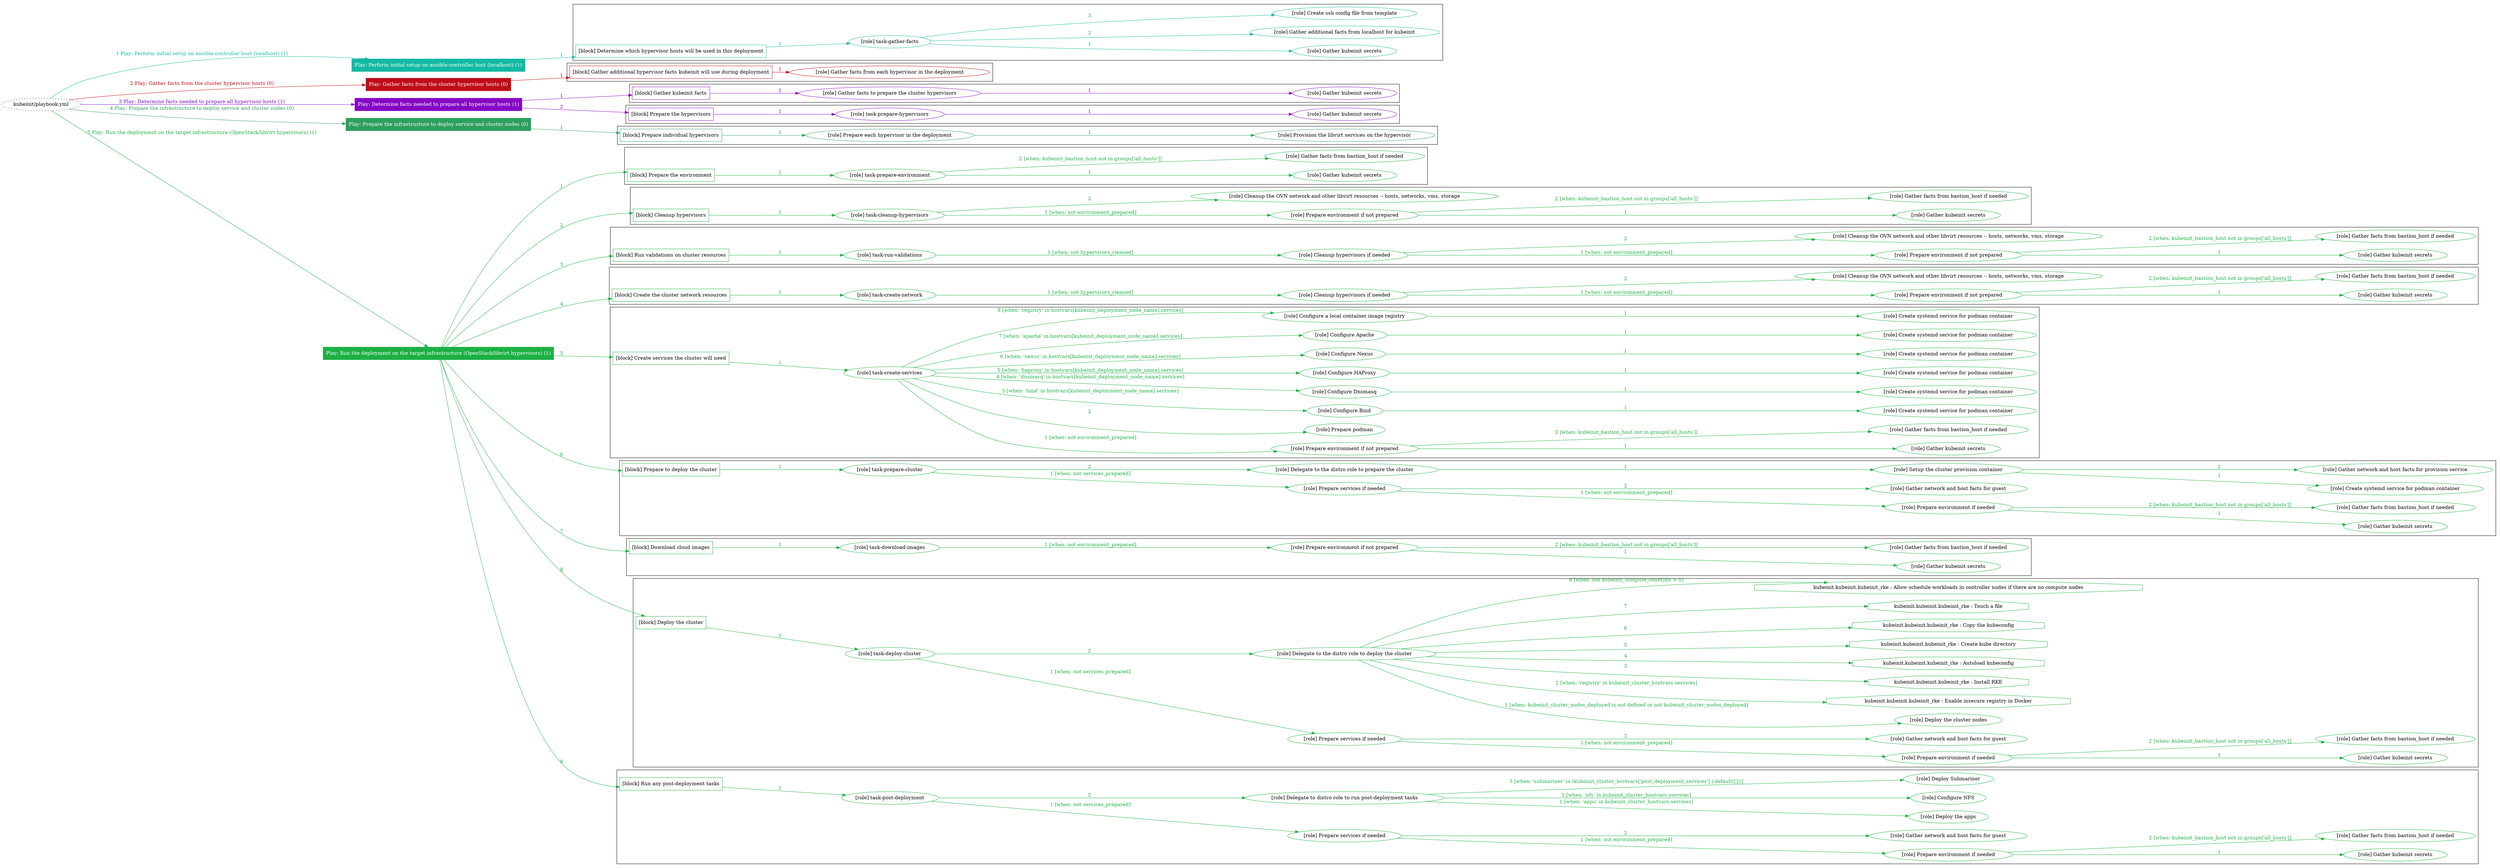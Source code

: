 digraph {
	graph [concentrate=true ordering=in rankdir=LR ratio=fill]
	edge [esep=5 sep=10]
	"kubeinit/playbook.yml" [URL="/home/runner/work/kubeinit/kubeinit/kubeinit/playbook.yml" id=playbook_21fd3812 style=dotted]
	"kubeinit/playbook.yml" -> play_4ed8ed2a [label="1 Play: Perform initial setup on ansible-controller host (localhost) (1)" color="#13b9a3" fontcolor="#13b9a3" id=edge_play_4ed8ed2a labeltooltip="1 Play: Perform initial setup on ansible-controller host (localhost) (1)" tooltip="1 Play: Perform initial setup on ansible-controller host (localhost) (1)"]
	subgraph "Play: Perform initial setup on ansible-controller host (localhost) (1)" {
		play_4ed8ed2a [label="Play: Perform initial setup on ansible-controller host (localhost) (1)" URL="/home/runner/work/kubeinit/kubeinit/kubeinit/playbook.yml" color="#13b9a3" fontcolor="#ffffff" id=play_4ed8ed2a shape=box style=filled tooltip=localhost]
		play_4ed8ed2a -> block_ba36678e [label=1 color="#13b9a3" fontcolor="#13b9a3" id=edge_block_ba36678e labeltooltip=1 tooltip=1]
		subgraph cluster_block_ba36678e {
			block_ba36678e [label="[block] Determine which hypervisor hosts will be used in this deployment" URL="/home/runner/work/kubeinit/kubeinit/kubeinit/playbook.yml" color="#13b9a3" id=block_ba36678e labeltooltip="Determine which hypervisor hosts will be used in this deployment" shape=box tooltip="Determine which hypervisor hosts will be used in this deployment"]
			block_ba36678e -> role_42b7407b [label="1 " color="#13b9a3" fontcolor="#13b9a3" id=edge_role_42b7407b labeltooltip="1 " tooltip="1 "]
			subgraph "task-gather-facts" {
				role_42b7407b [label="[role] task-gather-facts" URL="/home/runner/work/kubeinit/kubeinit/kubeinit/playbook.yml" color="#13b9a3" id=role_42b7407b tooltip="task-gather-facts"]
				role_42b7407b -> role_6d975ad0 [label="1 " color="#13b9a3" fontcolor="#13b9a3" id=edge_role_6d975ad0 labeltooltip="1 " tooltip="1 "]
				subgraph "Gather kubeinit secrets" {
					role_6d975ad0 [label="[role] Gather kubeinit secrets" URL="/home/runner/.ansible/collections/ansible_collections/kubeinit/kubeinit/roles/kubeinit_prepare/tasks/build_hypervisors_group.yml" color="#13b9a3" id=role_6d975ad0 tooltip="Gather kubeinit secrets"]
				}
				role_42b7407b -> role_d8f181ae [label="2 " color="#13b9a3" fontcolor="#13b9a3" id=edge_role_d8f181ae labeltooltip="2 " tooltip="2 "]
				subgraph "Gather additional facts from localhost for kubeinit" {
					role_d8f181ae [label="[role] Gather additional facts from localhost for kubeinit" URL="/home/runner/.ansible/collections/ansible_collections/kubeinit/kubeinit/roles/kubeinit_prepare/tasks/build_hypervisors_group.yml" color="#13b9a3" id=role_d8f181ae tooltip="Gather additional facts from localhost for kubeinit"]
				}
				role_42b7407b -> role_94694960 [label="3 " color="#13b9a3" fontcolor="#13b9a3" id=edge_role_94694960 labeltooltip="3 " tooltip="3 "]
				subgraph "Create ssh config file from template" {
					role_94694960 [label="[role] Create ssh config file from template" URL="/home/runner/.ansible/collections/ansible_collections/kubeinit/kubeinit/roles/kubeinit_prepare/tasks/build_hypervisors_group.yml" color="#13b9a3" id=role_94694960 tooltip="Create ssh config file from template"]
				}
			}
		}
	}
	"kubeinit/playbook.yml" -> play_4e914f66 [label="2 Play: Gather facts from the cluster hypervisor hosts (0)" color="#c00c19" fontcolor="#c00c19" id=edge_play_4e914f66 labeltooltip="2 Play: Gather facts from the cluster hypervisor hosts (0)" tooltip="2 Play: Gather facts from the cluster hypervisor hosts (0)"]
	subgraph "Play: Gather facts from the cluster hypervisor hosts (0)" {
		play_4e914f66 [label="Play: Gather facts from the cluster hypervisor hosts (0)" URL="/home/runner/work/kubeinit/kubeinit/kubeinit/playbook.yml" color="#c00c19" fontcolor="#ffffff" id=play_4e914f66 shape=box style=filled tooltip="Play: Gather facts from the cluster hypervisor hosts (0)"]
		play_4e914f66 -> block_cce66767 [label=1 color="#c00c19" fontcolor="#c00c19" id=edge_block_cce66767 labeltooltip=1 tooltip=1]
		subgraph cluster_block_cce66767 {
			block_cce66767 [label="[block] Gather additional hypervisor facts kubeinit will use during deployment" URL="/home/runner/work/kubeinit/kubeinit/kubeinit/playbook.yml" color="#c00c19" id=block_cce66767 labeltooltip="Gather additional hypervisor facts kubeinit will use during deployment" shape=box tooltip="Gather additional hypervisor facts kubeinit will use during deployment"]
			block_cce66767 -> role_00354e30 [label="1 " color="#c00c19" fontcolor="#c00c19" id=edge_role_00354e30 labeltooltip="1 " tooltip="1 "]
			subgraph "Gather facts from each hypervisor in the deployment" {
				role_00354e30 [label="[role] Gather facts from each hypervisor in the deployment" URL="/home/runner/work/kubeinit/kubeinit/kubeinit/playbook.yml" color="#c00c19" id=role_00354e30 tooltip="Gather facts from each hypervisor in the deployment"]
			}
		}
	}
	"kubeinit/playbook.yml" -> play_5fb5fc73 [label="3 Play: Determine facts needed to prepare all hypervisor hosts (1)" color="#8508c4" fontcolor="#8508c4" id=edge_play_5fb5fc73 labeltooltip="3 Play: Determine facts needed to prepare all hypervisor hosts (1)" tooltip="3 Play: Determine facts needed to prepare all hypervisor hosts (1)"]
	subgraph "Play: Determine facts needed to prepare all hypervisor hosts (1)" {
		play_5fb5fc73 [label="Play: Determine facts needed to prepare all hypervisor hosts (1)" URL="/home/runner/work/kubeinit/kubeinit/kubeinit/playbook.yml" color="#8508c4" fontcolor="#ffffff" id=play_5fb5fc73 shape=box style=filled tooltip=localhost]
		play_5fb5fc73 -> block_9939261b [label=1 color="#8508c4" fontcolor="#8508c4" id=edge_block_9939261b labeltooltip=1 tooltip=1]
		subgraph cluster_block_9939261b {
			block_9939261b [label="[block] Gather kubeinit facts" URL="/home/runner/work/kubeinit/kubeinit/kubeinit/playbook.yml" color="#8508c4" id=block_9939261b labeltooltip="Gather kubeinit facts" shape=box tooltip="Gather kubeinit facts"]
			block_9939261b -> role_f3b9d831 [label="1 " color="#8508c4" fontcolor="#8508c4" id=edge_role_f3b9d831 labeltooltip="1 " tooltip="1 "]
			subgraph "Gather facts to prepare the cluster hypervisors" {
				role_f3b9d831 [label="[role] Gather facts to prepare the cluster hypervisors" URL="/home/runner/work/kubeinit/kubeinit/kubeinit/playbook.yml" color="#8508c4" id=role_f3b9d831 tooltip="Gather facts to prepare the cluster hypervisors"]
				role_f3b9d831 -> role_231ad28e [label="1 " color="#8508c4" fontcolor="#8508c4" id=edge_role_231ad28e labeltooltip="1 " tooltip="1 "]
				subgraph "Gather kubeinit secrets" {
					role_231ad28e [label="[role] Gather kubeinit secrets" URL="/home/runner/.ansible/collections/ansible_collections/kubeinit/kubeinit/roles/kubeinit_prepare/tasks/gather_kubeinit_facts.yml" color="#8508c4" id=role_231ad28e tooltip="Gather kubeinit secrets"]
				}
			}
		}
		play_5fb5fc73 -> block_7e263fc8 [label=2 color="#8508c4" fontcolor="#8508c4" id=edge_block_7e263fc8 labeltooltip=2 tooltip=2]
		subgraph cluster_block_7e263fc8 {
			block_7e263fc8 [label="[block] Prepare the hypervisors" URL="/home/runner/work/kubeinit/kubeinit/kubeinit/playbook.yml" color="#8508c4" id=block_7e263fc8 labeltooltip="Prepare the hypervisors" shape=box tooltip="Prepare the hypervisors"]
			block_7e263fc8 -> role_6cd33dae [label="1 " color="#8508c4" fontcolor="#8508c4" id=edge_role_6cd33dae labeltooltip="1 " tooltip="1 "]
			subgraph "task-prepare-hypervisors" {
				role_6cd33dae [label="[role] task-prepare-hypervisors" URL="/home/runner/work/kubeinit/kubeinit/kubeinit/playbook.yml" color="#8508c4" id=role_6cd33dae tooltip="task-prepare-hypervisors"]
				role_6cd33dae -> role_bd98acaa [label="1 " color="#8508c4" fontcolor="#8508c4" id=edge_role_bd98acaa labeltooltip="1 " tooltip="1 "]
				subgraph "Gather kubeinit secrets" {
					role_bd98acaa [label="[role] Gather kubeinit secrets" URL="/home/runner/.ansible/collections/ansible_collections/kubeinit/kubeinit/roles/kubeinit_prepare/tasks/gather_kubeinit_facts.yml" color="#8508c4" id=role_bd98acaa tooltip="Gather kubeinit secrets"]
				}
			}
		}
	}
	"kubeinit/playbook.yml" -> play_329aff9b [label="4 Play: Prepare the infrastructure to deploy service and cluster nodes (0)" color="#2d9f5e" fontcolor="#2d9f5e" id=edge_play_329aff9b labeltooltip="4 Play: Prepare the infrastructure to deploy service and cluster nodes (0)" tooltip="4 Play: Prepare the infrastructure to deploy service and cluster nodes (0)"]
	subgraph "Play: Prepare the infrastructure to deploy service and cluster nodes (0)" {
		play_329aff9b [label="Play: Prepare the infrastructure to deploy service and cluster nodes (0)" URL="/home/runner/work/kubeinit/kubeinit/kubeinit/playbook.yml" color="#2d9f5e" fontcolor="#ffffff" id=play_329aff9b shape=box style=filled tooltip="Play: Prepare the infrastructure to deploy service and cluster nodes (0)"]
		play_329aff9b -> block_7cae53da [label=1 color="#2d9f5e" fontcolor="#2d9f5e" id=edge_block_7cae53da labeltooltip=1 tooltip=1]
		subgraph cluster_block_7cae53da {
			block_7cae53da [label="[block] Prepare individual hypervisors" URL="/home/runner/work/kubeinit/kubeinit/kubeinit/playbook.yml" color="#2d9f5e" id=block_7cae53da labeltooltip="Prepare individual hypervisors" shape=box tooltip="Prepare individual hypervisors"]
			block_7cae53da -> role_daba11bd [label="1 " color="#2d9f5e" fontcolor="#2d9f5e" id=edge_role_daba11bd labeltooltip="1 " tooltip="1 "]
			subgraph "Prepare each hypervisor in the deployment" {
				role_daba11bd [label="[role] Prepare each hypervisor in the deployment" URL="/home/runner/work/kubeinit/kubeinit/kubeinit/playbook.yml" color="#2d9f5e" id=role_daba11bd tooltip="Prepare each hypervisor in the deployment"]
				role_daba11bd -> role_4c7af575 [label="1 " color="#2d9f5e" fontcolor="#2d9f5e" id=edge_role_4c7af575 labeltooltip="1 " tooltip="1 "]
				subgraph "Provision the libvirt services on the hypervisor" {
					role_4c7af575 [label="[role] Provision the libvirt services on the hypervisor" URL="/home/runner/.ansible/collections/ansible_collections/kubeinit/kubeinit/roles/kubeinit_prepare/tasks/prepare_hypervisor.yml" color="#2d9f5e" id=role_4c7af575 tooltip="Provision the libvirt services on the hypervisor"]
				}
			}
		}
	}
	"kubeinit/playbook.yml" -> play_54b62340 [label="5 Play: Run the deployment on the target infrastructure (OpenStack/libvirt hypervisors) (1)" color="#1cb044" fontcolor="#1cb044" id=edge_play_54b62340 labeltooltip="5 Play: Run the deployment on the target infrastructure (OpenStack/libvirt hypervisors) (1)" tooltip="5 Play: Run the deployment on the target infrastructure (OpenStack/libvirt hypervisors) (1)"]
	subgraph "Play: Run the deployment on the target infrastructure (OpenStack/libvirt hypervisors) (1)" {
		play_54b62340 [label="Play: Run the deployment on the target infrastructure (OpenStack/libvirt hypervisors) (1)" URL="/home/runner/work/kubeinit/kubeinit/kubeinit/playbook.yml" color="#1cb044" fontcolor="#ffffff" id=play_54b62340 shape=box style=filled tooltip=localhost]
		play_54b62340 -> block_8c1162b2 [label=1 color="#1cb044" fontcolor="#1cb044" id=edge_block_8c1162b2 labeltooltip=1 tooltip=1]
		subgraph cluster_block_8c1162b2 {
			block_8c1162b2 [label="[block] Prepare the environment" URL="/home/runner/work/kubeinit/kubeinit/kubeinit/playbook.yml" color="#1cb044" id=block_8c1162b2 labeltooltip="Prepare the environment" shape=box tooltip="Prepare the environment"]
			block_8c1162b2 -> role_a8bd38bb [label="1 " color="#1cb044" fontcolor="#1cb044" id=edge_role_a8bd38bb labeltooltip="1 " tooltip="1 "]
			subgraph "task-prepare-environment" {
				role_a8bd38bb [label="[role] task-prepare-environment" URL="/home/runner/work/kubeinit/kubeinit/kubeinit/playbook.yml" color="#1cb044" id=role_a8bd38bb tooltip="task-prepare-environment"]
				role_a8bd38bb -> role_ce4addf1 [label="1 " color="#1cb044" fontcolor="#1cb044" id=edge_role_ce4addf1 labeltooltip="1 " tooltip="1 "]
				subgraph "Gather kubeinit secrets" {
					role_ce4addf1 [label="[role] Gather kubeinit secrets" URL="/home/runner/.ansible/collections/ansible_collections/kubeinit/kubeinit/roles/kubeinit_prepare/tasks/gather_kubeinit_facts.yml" color="#1cb044" id=role_ce4addf1 tooltip="Gather kubeinit secrets"]
				}
				role_a8bd38bb -> role_828f7d53 [label="2 [when: kubeinit_bastion_host not in groups['all_hosts']]" color="#1cb044" fontcolor="#1cb044" id=edge_role_828f7d53 labeltooltip="2 [when: kubeinit_bastion_host not in groups['all_hosts']]" tooltip="2 [when: kubeinit_bastion_host not in groups['all_hosts']]"]
				subgraph "Gather facts from bastion_host if needed" {
					role_828f7d53 [label="[role] Gather facts from bastion_host if needed" URL="/home/runner/.ansible/collections/ansible_collections/kubeinit/kubeinit/roles/kubeinit_prepare/tasks/main.yml" color="#1cb044" id=role_828f7d53 tooltip="Gather facts from bastion_host if needed"]
				}
			}
		}
		play_54b62340 -> block_b5392569 [label=2 color="#1cb044" fontcolor="#1cb044" id=edge_block_b5392569 labeltooltip=2 tooltip=2]
		subgraph cluster_block_b5392569 {
			block_b5392569 [label="[block] Cleanup hypervisors" URL="/home/runner/work/kubeinit/kubeinit/kubeinit/playbook.yml" color="#1cb044" id=block_b5392569 labeltooltip="Cleanup hypervisors" shape=box tooltip="Cleanup hypervisors"]
			block_b5392569 -> role_87791a49 [label="1 " color="#1cb044" fontcolor="#1cb044" id=edge_role_87791a49 labeltooltip="1 " tooltip="1 "]
			subgraph "task-cleanup-hypervisors" {
				role_87791a49 [label="[role] task-cleanup-hypervisors" URL="/home/runner/work/kubeinit/kubeinit/kubeinit/playbook.yml" color="#1cb044" id=role_87791a49 tooltip="task-cleanup-hypervisors"]
				role_87791a49 -> role_850fc11a [label="1 [when: not environment_prepared]" color="#1cb044" fontcolor="#1cb044" id=edge_role_850fc11a labeltooltip="1 [when: not environment_prepared]" tooltip="1 [when: not environment_prepared]"]
				subgraph "Prepare environment if not prepared" {
					role_850fc11a [label="[role] Prepare environment if not prepared" URL="/home/runner/.ansible/collections/ansible_collections/kubeinit/kubeinit/roles/kubeinit_libvirt/tasks/cleanup_hypervisors.yml" color="#1cb044" id=role_850fc11a tooltip="Prepare environment if not prepared"]
					role_850fc11a -> role_bc4e9c6e [label="1 " color="#1cb044" fontcolor="#1cb044" id=edge_role_bc4e9c6e labeltooltip="1 " tooltip="1 "]
					subgraph "Gather kubeinit secrets" {
						role_bc4e9c6e [label="[role] Gather kubeinit secrets" URL="/home/runner/.ansible/collections/ansible_collections/kubeinit/kubeinit/roles/kubeinit_prepare/tasks/gather_kubeinit_facts.yml" color="#1cb044" id=role_bc4e9c6e tooltip="Gather kubeinit secrets"]
					}
					role_850fc11a -> role_1b602e33 [label="2 [when: kubeinit_bastion_host not in groups['all_hosts']]" color="#1cb044" fontcolor="#1cb044" id=edge_role_1b602e33 labeltooltip="2 [when: kubeinit_bastion_host not in groups['all_hosts']]" tooltip="2 [when: kubeinit_bastion_host not in groups['all_hosts']]"]
					subgraph "Gather facts from bastion_host if needed" {
						role_1b602e33 [label="[role] Gather facts from bastion_host if needed" URL="/home/runner/.ansible/collections/ansible_collections/kubeinit/kubeinit/roles/kubeinit_prepare/tasks/main.yml" color="#1cb044" id=role_1b602e33 tooltip="Gather facts from bastion_host if needed"]
					}
				}
				role_87791a49 -> role_08e1b111 [label="2 " color="#1cb044" fontcolor="#1cb044" id=edge_role_08e1b111 labeltooltip="2 " tooltip="2 "]
				subgraph "Cleanup the OVN network and other libvirt resources -- hosts, networks, vms, storage" {
					role_08e1b111 [label="[role] Cleanup the OVN network and other libvirt resources -- hosts, networks, vms, storage" URL="/home/runner/.ansible/collections/ansible_collections/kubeinit/kubeinit/roles/kubeinit_libvirt/tasks/cleanup_hypervisors.yml" color="#1cb044" id=role_08e1b111 tooltip="Cleanup the OVN network and other libvirt resources -- hosts, networks, vms, storage"]
				}
			}
		}
		play_54b62340 -> block_397dedd0 [label=3 color="#1cb044" fontcolor="#1cb044" id=edge_block_397dedd0 labeltooltip=3 tooltip=3]
		subgraph cluster_block_397dedd0 {
			block_397dedd0 [label="[block] Run validations on cluster resources" URL="/home/runner/work/kubeinit/kubeinit/kubeinit/playbook.yml" color="#1cb044" id=block_397dedd0 labeltooltip="Run validations on cluster resources" shape=box tooltip="Run validations on cluster resources"]
			block_397dedd0 -> role_32515d91 [label="1 " color="#1cb044" fontcolor="#1cb044" id=edge_role_32515d91 labeltooltip="1 " tooltip="1 "]
			subgraph "task-run-validations" {
				role_32515d91 [label="[role] task-run-validations" URL="/home/runner/work/kubeinit/kubeinit/kubeinit/playbook.yml" color="#1cb044" id=role_32515d91 tooltip="task-run-validations"]
				role_32515d91 -> role_5a3da7b4 [label="1 [when: not hypervisors_cleaned]" color="#1cb044" fontcolor="#1cb044" id=edge_role_5a3da7b4 labeltooltip="1 [when: not hypervisors_cleaned]" tooltip="1 [when: not hypervisors_cleaned]"]
				subgraph "Cleanup hypervisors if needed" {
					role_5a3da7b4 [label="[role] Cleanup hypervisors if needed" URL="/home/runner/.ansible/collections/ansible_collections/kubeinit/kubeinit/roles/kubeinit_validations/tasks/main.yml" color="#1cb044" id=role_5a3da7b4 tooltip="Cleanup hypervisors if needed"]
					role_5a3da7b4 -> role_06abf44e [label="1 [when: not environment_prepared]" color="#1cb044" fontcolor="#1cb044" id=edge_role_06abf44e labeltooltip="1 [when: not environment_prepared]" tooltip="1 [when: not environment_prepared]"]
					subgraph "Prepare environment if not prepared" {
						role_06abf44e [label="[role] Prepare environment if not prepared" URL="/home/runner/.ansible/collections/ansible_collections/kubeinit/kubeinit/roles/kubeinit_libvirt/tasks/cleanup_hypervisors.yml" color="#1cb044" id=role_06abf44e tooltip="Prepare environment if not prepared"]
						role_06abf44e -> role_f6aed062 [label="1 " color="#1cb044" fontcolor="#1cb044" id=edge_role_f6aed062 labeltooltip="1 " tooltip="1 "]
						subgraph "Gather kubeinit secrets" {
							role_f6aed062 [label="[role] Gather kubeinit secrets" URL="/home/runner/.ansible/collections/ansible_collections/kubeinit/kubeinit/roles/kubeinit_prepare/tasks/gather_kubeinit_facts.yml" color="#1cb044" id=role_f6aed062 tooltip="Gather kubeinit secrets"]
						}
						role_06abf44e -> role_97917844 [label="2 [when: kubeinit_bastion_host not in groups['all_hosts']]" color="#1cb044" fontcolor="#1cb044" id=edge_role_97917844 labeltooltip="2 [when: kubeinit_bastion_host not in groups['all_hosts']]" tooltip="2 [when: kubeinit_bastion_host not in groups['all_hosts']]"]
						subgraph "Gather facts from bastion_host if needed" {
							role_97917844 [label="[role] Gather facts from bastion_host if needed" URL="/home/runner/.ansible/collections/ansible_collections/kubeinit/kubeinit/roles/kubeinit_prepare/tasks/main.yml" color="#1cb044" id=role_97917844 tooltip="Gather facts from bastion_host if needed"]
						}
					}
					role_5a3da7b4 -> role_ba939c22 [label="2 " color="#1cb044" fontcolor="#1cb044" id=edge_role_ba939c22 labeltooltip="2 " tooltip="2 "]
					subgraph "Cleanup the OVN network and other libvirt resources -- hosts, networks, vms, storage" {
						role_ba939c22 [label="[role] Cleanup the OVN network and other libvirt resources -- hosts, networks, vms, storage" URL="/home/runner/.ansible/collections/ansible_collections/kubeinit/kubeinit/roles/kubeinit_libvirt/tasks/cleanup_hypervisors.yml" color="#1cb044" id=role_ba939c22 tooltip="Cleanup the OVN network and other libvirt resources -- hosts, networks, vms, storage"]
					}
				}
			}
		}
		play_54b62340 -> block_ca9045b0 [label=4 color="#1cb044" fontcolor="#1cb044" id=edge_block_ca9045b0 labeltooltip=4 tooltip=4]
		subgraph cluster_block_ca9045b0 {
			block_ca9045b0 [label="[block] Create the cluster network resources" URL="/home/runner/work/kubeinit/kubeinit/kubeinit/playbook.yml" color="#1cb044" id=block_ca9045b0 labeltooltip="Create the cluster network resources" shape=box tooltip="Create the cluster network resources"]
			block_ca9045b0 -> role_a111d129 [label="1 " color="#1cb044" fontcolor="#1cb044" id=edge_role_a111d129 labeltooltip="1 " tooltip="1 "]
			subgraph "task-create-network" {
				role_a111d129 [label="[role] task-create-network" URL="/home/runner/work/kubeinit/kubeinit/kubeinit/playbook.yml" color="#1cb044" id=role_a111d129 tooltip="task-create-network"]
				role_a111d129 -> role_3f04f505 [label="1 [when: not hypervisors_cleaned]" color="#1cb044" fontcolor="#1cb044" id=edge_role_3f04f505 labeltooltip="1 [when: not hypervisors_cleaned]" tooltip="1 [when: not hypervisors_cleaned]"]
				subgraph "Cleanup hypervisors if needed" {
					role_3f04f505 [label="[role] Cleanup hypervisors if needed" URL="/home/runner/.ansible/collections/ansible_collections/kubeinit/kubeinit/roles/kubeinit_libvirt/tasks/create_network.yml" color="#1cb044" id=role_3f04f505 tooltip="Cleanup hypervisors if needed"]
					role_3f04f505 -> role_068ac1bf [label="1 [when: not environment_prepared]" color="#1cb044" fontcolor="#1cb044" id=edge_role_068ac1bf labeltooltip="1 [when: not environment_prepared]" tooltip="1 [when: not environment_prepared]"]
					subgraph "Prepare environment if not prepared" {
						role_068ac1bf [label="[role] Prepare environment if not prepared" URL="/home/runner/.ansible/collections/ansible_collections/kubeinit/kubeinit/roles/kubeinit_libvirt/tasks/cleanup_hypervisors.yml" color="#1cb044" id=role_068ac1bf tooltip="Prepare environment if not prepared"]
						role_068ac1bf -> role_adea7127 [label="1 " color="#1cb044" fontcolor="#1cb044" id=edge_role_adea7127 labeltooltip="1 " tooltip="1 "]
						subgraph "Gather kubeinit secrets" {
							role_adea7127 [label="[role] Gather kubeinit secrets" URL="/home/runner/.ansible/collections/ansible_collections/kubeinit/kubeinit/roles/kubeinit_prepare/tasks/gather_kubeinit_facts.yml" color="#1cb044" id=role_adea7127 tooltip="Gather kubeinit secrets"]
						}
						role_068ac1bf -> role_0b633f96 [label="2 [when: kubeinit_bastion_host not in groups['all_hosts']]" color="#1cb044" fontcolor="#1cb044" id=edge_role_0b633f96 labeltooltip="2 [when: kubeinit_bastion_host not in groups['all_hosts']]" tooltip="2 [when: kubeinit_bastion_host not in groups['all_hosts']]"]
						subgraph "Gather facts from bastion_host if needed" {
							role_0b633f96 [label="[role] Gather facts from bastion_host if needed" URL="/home/runner/.ansible/collections/ansible_collections/kubeinit/kubeinit/roles/kubeinit_prepare/tasks/main.yml" color="#1cb044" id=role_0b633f96 tooltip="Gather facts from bastion_host if needed"]
						}
					}
					role_3f04f505 -> role_31b211b9 [label="2 " color="#1cb044" fontcolor="#1cb044" id=edge_role_31b211b9 labeltooltip="2 " tooltip="2 "]
					subgraph "Cleanup the OVN network and other libvirt resources -- hosts, networks, vms, storage" {
						role_31b211b9 [label="[role] Cleanup the OVN network and other libvirt resources -- hosts, networks, vms, storage" URL="/home/runner/.ansible/collections/ansible_collections/kubeinit/kubeinit/roles/kubeinit_libvirt/tasks/cleanup_hypervisors.yml" color="#1cb044" id=role_31b211b9 tooltip="Cleanup the OVN network and other libvirt resources -- hosts, networks, vms, storage"]
					}
				}
			}
		}
		play_54b62340 -> block_08ab551d [label=5 color="#1cb044" fontcolor="#1cb044" id=edge_block_08ab551d labeltooltip=5 tooltip=5]
		subgraph cluster_block_08ab551d {
			block_08ab551d [label="[block] Create services the cluster will need" URL="/home/runner/work/kubeinit/kubeinit/kubeinit/playbook.yml" color="#1cb044" id=block_08ab551d labeltooltip="Create services the cluster will need" shape=box tooltip="Create services the cluster will need"]
			block_08ab551d -> role_5e16795e [label="1 " color="#1cb044" fontcolor="#1cb044" id=edge_role_5e16795e labeltooltip="1 " tooltip="1 "]
			subgraph "task-create-services" {
				role_5e16795e [label="[role] task-create-services" URL="/home/runner/work/kubeinit/kubeinit/kubeinit/playbook.yml" color="#1cb044" id=role_5e16795e tooltip="task-create-services"]
				role_5e16795e -> role_2e264c0d [label="1 [when: not environment_prepared]" color="#1cb044" fontcolor="#1cb044" id=edge_role_2e264c0d labeltooltip="1 [when: not environment_prepared]" tooltip="1 [when: not environment_prepared]"]
				subgraph "Prepare environment if not prepared" {
					role_2e264c0d [label="[role] Prepare environment if not prepared" URL="/home/runner/.ansible/collections/ansible_collections/kubeinit/kubeinit/roles/kubeinit_services/tasks/main.yml" color="#1cb044" id=role_2e264c0d tooltip="Prepare environment if not prepared"]
					role_2e264c0d -> role_c2bd7187 [label="1 " color="#1cb044" fontcolor="#1cb044" id=edge_role_c2bd7187 labeltooltip="1 " tooltip="1 "]
					subgraph "Gather kubeinit secrets" {
						role_c2bd7187 [label="[role] Gather kubeinit secrets" URL="/home/runner/.ansible/collections/ansible_collections/kubeinit/kubeinit/roles/kubeinit_prepare/tasks/gather_kubeinit_facts.yml" color="#1cb044" id=role_c2bd7187 tooltip="Gather kubeinit secrets"]
					}
					role_2e264c0d -> role_cbbcc28a [label="2 [when: kubeinit_bastion_host not in groups['all_hosts']]" color="#1cb044" fontcolor="#1cb044" id=edge_role_cbbcc28a labeltooltip="2 [when: kubeinit_bastion_host not in groups['all_hosts']]" tooltip="2 [when: kubeinit_bastion_host not in groups['all_hosts']]"]
					subgraph "Gather facts from bastion_host if needed" {
						role_cbbcc28a [label="[role] Gather facts from bastion_host if needed" URL="/home/runner/.ansible/collections/ansible_collections/kubeinit/kubeinit/roles/kubeinit_prepare/tasks/main.yml" color="#1cb044" id=role_cbbcc28a tooltip="Gather facts from bastion_host if needed"]
					}
				}
				role_5e16795e -> role_2a285a93 [label="2 " color="#1cb044" fontcolor="#1cb044" id=edge_role_2a285a93 labeltooltip="2 " tooltip="2 "]
				subgraph "Prepare podman" {
					role_2a285a93 [label="[role] Prepare podman" URL="/home/runner/.ansible/collections/ansible_collections/kubeinit/kubeinit/roles/kubeinit_services/tasks/00_create_service_pod.yml" color="#1cb044" id=role_2a285a93 tooltip="Prepare podman"]
				}
				role_5e16795e -> role_8abfc1c5 [label="3 [when: 'bind' in hostvars[kubeinit_deployment_node_name].services]" color="#1cb044" fontcolor="#1cb044" id=edge_role_8abfc1c5 labeltooltip="3 [when: 'bind' in hostvars[kubeinit_deployment_node_name].services]" tooltip="3 [when: 'bind' in hostvars[kubeinit_deployment_node_name].services]"]
				subgraph "Configure Bind" {
					role_8abfc1c5 [label="[role] Configure Bind" URL="/home/runner/.ansible/collections/ansible_collections/kubeinit/kubeinit/roles/kubeinit_services/tasks/start_services_containers.yml" color="#1cb044" id=role_8abfc1c5 tooltip="Configure Bind"]
					role_8abfc1c5 -> role_c9f86158 [label="1 " color="#1cb044" fontcolor="#1cb044" id=edge_role_c9f86158 labeltooltip="1 " tooltip="1 "]
					subgraph "Create systemd service for podman container" {
						role_c9f86158 [label="[role] Create systemd service for podman container" URL="/home/runner/.ansible/collections/ansible_collections/kubeinit/kubeinit/roles/kubeinit_bind/tasks/main.yml" color="#1cb044" id=role_c9f86158 tooltip="Create systemd service for podman container"]
					}
				}
				role_5e16795e -> role_da6e177a [label="4 [when: 'dnsmasq' in hostvars[kubeinit_deployment_node_name].services]" color="#1cb044" fontcolor="#1cb044" id=edge_role_da6e177a labeltooltip="4 [when: 'dnsmasq' in hostvars[kubeinit_deployment_node_name].services]" tooltip="4 [when: 'dnsmasq' in hostvars[kubeinit_deployment_node_name].services]"]
				subgraph "Configure Dnsmasq" {
					role_da6e177a [label="[role] Configure Dnsmasq" URL="/home/runner/.ansible/collections/ansible_collections/kubeinit/kubeinit/roles/kubeinit_services/tasks/start_services_containers.yml" color="#1cb044" id=role_da6e177a tooltip="Configure Dnsmasq"]
					role_da6e177a -> role_7bdabdf7 [label="1 " color="#1cb044" fontcolor="#1cb044" id=edge_role_7bdabdf7 labeltooltip="1 " tooltip="1 "]
					subgraph "Create systemd service for podman container" {
						role_7bdabdf7 [label="[role] Create systemd service for podman container" URL="/home/runner/.ansible/collections/ansible_collections/kubeinit/kubeinit/roles/kubeinit_dnsmasq/tasks/main.yml" color="#1cb044" id=role_7bdabdf7 tooltip="Create systemd service for podman container"]
					}
				}
				role_5e16795e -> role_c94ddc77 [label="5 [when: 'haproxy' in hostvars[kubeinit_deployment_node_name].services]" color="#1cb044" fontcolor="#1cb044" id=edge_role_c94ddc77 labeltooltip="5 [when: 'haproxy' in hostvars[kubeinit_deployment_node_name].services]" tooltip="5 [when: 'haproxy' in hostvars[kubeinit_deployment_node_name].services]"]
				subgraph "Configure HAProxy" {
					role_c94ddc77 [label="[role] Configure HAProxy" URL="/home/runner/.ansible/collections/ansible_collections/kubeinit/kubeinit/roles/kubeinit_services/tasks/start_services_containers.yml" color="#1cb044" id=role_c94ddc77 tooltip="Configure HAProxy"]
					role_c94ddc77 -> role_011987bb [label="1 " color="#1cb044" fontcolor="#1cb044" id=edge_role_011987bb labeltooltip="1 " tooltip="1 "]
					subgraph "Create systemd service for podman container" {
						role_011987bb [label="[role] Create systemd service for podman container" URL="/home/runner/.ansible/collections/ansible_collections/kubeinit/kubeinit/roles/kubeinit_haproxy/tasks/main.yml" color="#1cb044" id=role_011987bb tooltip="Create systemd service for podman container"]
					}
				}
				role_5e16795e -> role_94843939 [label="6 [when: 'nexus' in hostvars[kubeinit_deployment_node_name].services]" color="#1cb044" fontcolor="#1cb044" id=edge_role_94843939 labeltooltip="6 [when: 'nexus' in hostvars[kubeinit_deployment_node_name].services]" tooltip="6 [when: 'nexus' in hostvars[kubeinit_deployment_node_name].services]"]
				subgraph "Configure Nexus" {
					role_94843939 [label="[role] Configure Nexus" URL="/home/runner/.ansible/collections/ansible_collections/kubeinit/kubeinit/roles/kubeinit_services/tasks/start_services_containers.yml" color="#1cb044" id=role_94843939 tooltip="Configure Nexus"]
					role_94843939 -> role_fe4eb739 [label="1 " color="#1cb044" fontcolor="#1cb044" id=edge_role_fe4eb739 labeltooltip="1 " tooltip="1 "]
					subgraph "Create systemd service for podman container" {
						role_fe4eb739 [label="[role] Create systemd service for podman container" URL="/home/runner/.ansible/collections/ansible_collections/kubeinit/kubeinit/roles/kubeinit_nexus/tasks/main.yml" color="#1cb044" id=role_fe4eb739 tooltip="Create systemd service for podman container"]
					}
				}
				role_5e16795e -> role_bc65467f [label="7 [when: 'apache' in hostvars[kubeinit_deployment_node_name].services]" color="#1cb044" fontcolor="#1cb044" id=edge_role_bc65467f labeltooltip="7 [when: 'apache' in hostvars[kubeinit_deployment_node_name].services]" tooltip="7 [when: 'apache' in hostvars[kubeinit_deployment_node_name].services]"]
				subgraph "Configure Apache" {
					role_bc65467f [label="[role] Configure Apache" URL="/home/runner/.ansible/collections/ansible_collections/kubeinit/kubeinit/roles/kubeinit_services/tasks/start_services_containers.yml" color="#1cb044" id=role_bc65467f tooltip="Configure Apache"]
					role_bc65467f -> role_4005003b [label="1 " color="#1cb044" fontcolor="#1cb044" id=edge_role_4005003b labeltooltip="1 " tooltip="1 "]
					subgraph "Create systemd service for podman container" {
						role_4005003b [label="[role] Create systemd service for podman container" URL="/home/runner/.ansible/collections/ansible_collections/kubeinit/kubeinit/roles/kubeinit_apache/tasks/main.yml" color="#1cb044" id=role_4005003b tooltip="Create systemd service for podman container"]
					}
				}
				role_5e16795e -> role_f79df220 [label="8 [when: 'registry' in hostvars[kubeinit_deployment_node_name].services]" color="#1cb044" fontcolor="#1cb044" id=edge_role_f79df220 labeltooltip="8 [when: 'registry' in hostvars[kubeinit_deployment_node_name].services]" tooltip="8 [when: 'registry' in hostvars[kubeinit_deployment_node_name].services]"]
				subgraph "Configure a local container image registry" {
					role_f79df220 [label="[role] Configure a local container image registry" URL="/home/runner/.ansible/collections/ansible_collections/kubeinit/kubeinit/roles/kubeinit_services/tasks/start_services_containers.yml" color="#1cb044" id=role_f79df220 tooltip="Configure a local container image registry"]
					role_f79df220 -> role_31c9c5db [label="1 " color="#1cb044" fontcolor="#1cb044" id=edge_role_31c9c5db labeltooltip="1 " tooltip="1 "]
					subgraph "Create systemd service for podman container" {
						role_31c9c5db [label="[role] Create systemd service for podman container" URL="/home/runner/.ansible/collections/ansible_collections/kubeinit/kubeinit/roles/kubeinit_registry/tasks/main.yml" color="#1cb044" id=role_31c9c5db tooltip="Create systemd service for podman container"]
					}
				}
			}
		}
		play_54b62340 -> block_e38ef0a0 [label=6 color="#1cb044" fontcolor="#1cb044" id=edge_block_e38ef0a0 labeltooltip=6 tooltip=6]
		subgraph cluster_block_e38ef0a0 {
			block_e38ef0a0 [label="[block] Prepare to deploy the cluster" URL="/home/runner/work/kubeinit/kubeinit/kubeinit/playbook.yml" color="#1cb044" id=block_e38ef0a0 labeltooltip="Prepare to deploy the cluster" shape=box tooltip="Prepare to deploy the cluster"]
			block_e38ef0a0 -> role_ced5b01f [label="1 " color="#1cb044" fontcolor="#1cb044" id=edge_role_ced5b01f labeltooltip="1 " tooltip="1 "]
			subgraph "task-prepare-cluster" {
				role_ced5b01f [label="[role] task-prepare-cluster" URL="/home/runner/work/kubeinit/kubeinit/kubeinit/playbook.yml" color="#1cb044" id=role_ced5b01f tooltip="task-prepare-cluster"]
				role_ced5b01f -> role_5969a73c [label="1 [when: not services_prepared]" color="#1cb044" fontcolor="#1cb044" id=edge_role_5969a73c labeltooltip="1 [when: not services_prepared]" tooltip="1 [when: not services_prepared]"]
				subgraph "Prepare services if needed" {
					role_5969a73c [label="[role] Prepare services if needed" URL="/home/runner/.ansible/collections/ansible_collections/kubeinit/kubeinit/roles/kubeinit_prepare/tasks/prepare_cluster.yml" color="#1cb044" id=role_5969a73c tooltip="Prepare services if needed"]
					role_5969a73c -> role_489b0b22 [label="1 [when: not environment_prepared]" color="#1cb044" fontcolor="#1cb044" id=edge_role_489b0b22 labeltooltip="1 [when: not environment_prepared]" tooltip="1 [when: not environment_prepared]"]
					subgraph "Prepare environment if needed" {
						role_489b0b22 [label="[role] Prepare environment if needed" URL="/home/runner/.ansible/collections/ansible_collections/kubeinit/kubeinit/roles/kubeinit_services/tasks/prepare_services.yml" color="#1cb044" id=role_489b0b22 tooltip="Prepare environment if needed"]
						role_489b0b22 -> role_57940bbd [label="1 " color="#1cb044" fontcolor="#1cb044" id=edge_role_57940bbd labeltooltip="1 " tooltip="1 "]
						subgraph "Gather kubeinit secrets" {
							role_57940bbd [label="[role] Gather kubeinit secrets" URL="/home/runner/.ansible/collections/ansible_collections/kubeinit/kubeinit/roles/kubeinit_prepare/tasks/gather_kubeinit_facts.yml" color="#1cb044" id=role_57940bbd tooltip="Gather kubeinit secrets"]
						}
						role_489b0b22 -> role_da483746 [label="2 [when: kubeinit_bastion_host not in groups['all_hosts']]" color="#1cb044" fontcolor="#1cb044" id=edge_role_da483746 labeltooltip="2 [when: kubeinit_bastion_host not in groups['all_hosts']]" tooltip="2 [when: kubeinit_bastion_host not in groups['all_hosts']]"]
						subgraph "Gather facts from bastion_host if needed" {
							role_da483746 [label="[role] Gather facts from bastion_host if needed" URL="/home/runner/.ansible/collections/ansible_collections/kubeinit/kubeinit/roles/kubeinit_prepare/tasks/main.yml" color="#1cb044" id=role_da483746 tooltip="Gather facts from bastion_host if needed"]
						}
					}
					role_5969a73c -> role_b2b9f88d [label="2 " color="#1cb044" fontcolor="#1cb044" id=edge_role_b2b9f88d labeltooltip="2 " tooltip="2 "]
					subgraph "Gather network and host facts for guest" {
						role_b2b9f88d [label="[role] Gather network and host facts for guest" URL="/home/runner/.ansible/collections/ansible_collections/kubeinit/kubeinit/roles/kubeinit_services/tasks/prepare_services.yml" color="#1cb044" id=role_b2b9f88d tooltip="Gather network and host facts for guest"]
					}
				}
				role_ced5b01f -> role_6beaaa55 [label="2 " color="#1cb044" fontcolor="#1cb044" id=edge_role_6beaaa55 labeltooltip="2 " tooltip="2 "]
				subgraph "Delegate to the distro role to prepare the cluster" {
					role_6beaaa55 [label="[role] Delegate to the distro role to prepare the cluster" URL="/home/runner/.ansible/collections/ansible_collections/kubeinit/kubeinit/roles/kubeinit_prepare/tasks/prepare_cluster.yml" color="#1cb044" id=role_6beaaa55 tooltip="Delegate to the distro role to prepare the cluster"]
					role_6beaaa55 -> role_643ef343 [label="1 " color="#1cb044" fontcolor="#1cb044" id=edge_role_643ef343 labeltooltip="1 " tooltip="1 "]
					subgraph "Setup the cluster provision container" {
						role_643ef343 [label="[role] Setup the cluster provision container" URL="/home/runner/.ansible/collections/ansible_collections/kubeinit/kubeinit/roles/kubeinit_rke/tasks/prepare_cluster.yml" color="#1cb044" id=role_643ef343 tooltip="Setup the cluster provision container"]
						role_643ef343 -> role_b97473a2 [label="1 " color="#1cb044" fontcolor="#1cb044" id=edge_role_b97473a2 labeltooltip="1 " tooltip="1 "]
						subgraph "Create systemd service for podman container" {
							role_b97473a2 [label="[role] Create systemd service for podman container" URL="/home/runner/.ansible/collections/ansible_collections/kubeinit/kubeinit/roles/kubeinit_services/tasks/create_provision_container.yml" color="#1cb044" id=role_b97473a2 tooltip="Create systemd service for podman container"]
						}
						role_643ef343 -> role_d10b1279 [label="2 " color="#1cb044" fontcolor="#1cb044" id=edge_role_d10b1279 labeltooltip="2 " tooltip="2 "]
						subgraph "Gather network and host facts for provision service" {
							role_d10b1279 [label="[role] Gather network and host facts for provision service" URL="/home/runner/.ansible/collections/ansible_collections/kubeinit/kubeinit/roles/kubeinit_services/tasks/create_provision_container.yml" color="#1cb044" id=role_d10b1279 tooltip="Gather network and host facts for provision service"]
						}
					}
				}
			}
		}
		play_54b62340 -> block_1a91f9a8 [label=7 color="#1cb044" fontcolor="#1cb044" id=edge_block_1a91f9a8 labeltooltip=7 tooltip=7]
		subgraph cluster_block_1a91f9a8 {
			block_1a91f9a8 [label="[block] Download cloud images" URL="/home/runner/work/kubeinit/kubeinit/kubeinit/playbook.yml" color="#1cb044" id=block_1a91f9a8 labeltooltip="Download cloud images" shape=box tooltip="Download cloud images"]
			block_1a91f9a8 -> role_5652d114 [label="1 " color="#1cb044" fontcolor="#1cb044" id=edge_role_5652d114 labeltooltip="1 " tooltip="1 "]
			subgraph "task-download-images" {
				role_5652d114 [label="[role] task-download-images" URL="/home/runner/work/kubeinit/kubeinit/kubeinit/playbook.yml" color="#1cb044" id=role_5652d114 tooltip="task-download-images"]
				role_5652d114 -> role_df7603ff [label="1 [when: not environment_prepared]" color="#1cb044" fontcolor="#1cb044" id=edge_role_df7603ff labeltooltip="1 [when: not environment_prepared]" tooltip="1 [when: not environment_prepared]"]
				subgraph "Prepare environment if not prepared" {
					role_df7603ff [label="[role] Prepare environment if not prepared" URL="/home/runner/.ansible/collections/ansible_collections/kubeinit/kubeinit/roles/kubeinit_libvirt/tasks/download_cloud_images.yml" color="#1cb044" id=role_df7603ff tooltip="Prepare environment if not prepared"]
					role_df7603ff -> role_e5d4eaa6 [label="1 " color="#1cb044" fontcolor="#1cb044" id=edge_role_e5d4eaa6 labeltooltip="1 " tooltip="1 "]
					subgraph "Gather kubeinit secrets" {
						role_e5d4eaa6 [label="[role] Gather kubeinit secrets" URL="/home/runner/.ansible/collections/ansible_collections/kubeinit/kubeinit/roles/kubeinit_prepare/tasks/gather_kubeinit_facts.yml" color="#1cb044" id=role_e5d4eaa6 tooltip="Gather kubeinit secrets"]
					}
					role_df7603ff -> role_eed163a3 [label="2 [when: kubeinit_bastion_host not in groups['all_hosts']]" color="#1cb044" fontcolor="#1cb044" id=edge_role_eed163a3 labeltooltip="2 [when: kubeinit_bastion_host not in groups['all_hosts']]" tooltip="2 [when: kubeinit_bastion_host not in groups['all_hosts']]"]
					subgraph "Gather facts from bastion_host if needed" {
						role_eed163a3 [label="[role] Gather facts from bastion_host if needed" URL="/home/runner/.ansible/collections/ansible_collections/kubeinit/kubeinit/roles/kubeinit_prepare/tasks/main.yml" color="#1cb044" id=role_eed163a3 tooltip="Gather facts from bastion_host if needed"]
					}
				}
			}
		}
		play_54b62340 -> block_f6b0c3af [label=8 color="#1cb044" fontcolor="#1cb044" id=edge_block_f6b0c3af labeltooltip=8 tooltip=8]
		subgraph cluster_block_f6b0c3af {
			block_f6b0c3af [label="[block] Deploy the cluster" URL="/home/runner/work/kubeinit/kubeinit/kubeinit/playbook.yml" color="#1cb044" id=block_f6b0c3af labeltooltip="Deploy the cluster" shape=box tooltip="Deploy the cluster"]
			block_f6b0c3af -> role_09464cc6 [label="1 " color="#1cb044" fontcolor="#1cb044" id=edge_role_09464cc6 labeltooltip="1 " tooltip="1 "]
			subgraph "task-deploy-cluster" {
				role_09464cc6 [label="[role] task-deploy-cluster" URL="/home/runner/work/kubeinit/kubeinit/kubeinit/playbook.yml" color="#1cb044" id=role_09464cc6 tooltip="task-deploy-cluster"]
				role_09464cc6 -> role_12cc9207 [label="1 [when: not services_prepared]" color="#1cb044" fontcolor="#1cb044" id=edge_role_12cc9207 labeltooltip="1 [when: not services_prepared]" tooltip="1 [when: not services_prepared]"]
				subgraph "Prepare services if needed" {
					role_12cc9207 [label="[role] Prepare services if needed" URL="/home/runner/.ansible/collections/ansible_collections/kubeinit/kubeinit/roles/kubeinit_prepare/tasks/deploy_cluster.yml" color="#1cb044" id=role_12cc9207 tooltip="Prepare services if needed"]
					role_12cc9207 -> role_3ab7b50f [label="1 [when: not environment_prepared]" color="#1cb044" fontcolor="#1cb044" id=edge_role_3ab7b50f labeltooltip="1 [when: not environment_prepared]" tooltip="1 [when: not environment_prepared]"]
					subgraph "Prepare environment if needed" {
						role_3ab7b50f [label="[role] Prepare environment if needed" URL="/home/runner/.ansible/collections/ansible_collections/kubeinit/kubeinit/roles/kubeinit_services/tasks/prepare_services.yml" color="#1cb044" id=role_3ab7b50f tooltip="Prepare environment if needed"]
						role_3ab7b50f -> role_c780b3c7 [label="1 " color="#1cb044" fontcolor="#1cb044" id=edge_role_c780b3c7 labeltooltip="1 " tooltip="1 "]
						subgraph "Gather kubeinit secrets" {
							role_c780b3c7 [label="[role] Gather kubeinit secrets" URL="/home/runner/.ansible/collections/ansible_collections/kubeinit/kubeinit/roles/kubeinit_prepare/tasks/gather_kubeinit_facts.yml" color="#1cb044" id=role_c780b3c7 tooltip="Gather kubeinit secrets"]
						}
						role_3ab7b50f -> role_ab6e3381 [label="2 [when: kubeinit_bastion_host not in groups['all_hosts']]" color="#1cb044" fontcolor="#1cb044" id=edge_role_ab6e3381 labeltooltip="2 [when: kubeinit_bastion_host not in groups['all_hosts']]" tooltip="2 [when: kubeinit_bastion_host not in groups['all_hosts']]"]
						subgraph "Gather facts from bastion_host if needed" {
							role_ab6e3381 [label="[role] Gather facts from bastion_host if needed" URL="/home/runner/.ansible/collections/ansible_collections/kubeinit/kubeinit/roles/kubeinit_prepare/tasks/main.yml" color="#1cb044" id=role_ab6e3381 tooltip="Gather facts from bastion_host if needed"]
						}
					}
					role_12cc9207 -> role_20054525 [label="2 " color="#1cb044" fontcolor="#1cb044" id=edge_role_20054525 labeltooltip="2 " tooltip="2 "]
					subgraph "Gather network and host facts for guest" {
						role_20054525 [label="[role] Gather network and host facts for guest" URL="/home/runner/.ansible/collections/ansible_collections/kubeinit/kubeinit/roles/kubeinit_services/tasks/prepare_services.yml" color="#1cb044" id=role_20054525 tooltip="Gather network and host facts for guest"]
					}
				}
				role_09464cc6 -> role_ca7c0514 [label="2 " color="#1cb044" fontcolor="#1cb044" id=edge_role_ca7c0514 labeltooltip="2 " tooltip="2 "]
				subgraph "Delegate to the distro role to deploy the cluster" {
					role_ca7c0514 [label="[role] Delegate to the distro role to deploy the cluster" URL="/home/runner/.ansible/collections/ansible_collections/kubeinit/kubeinit/roles/kubeinit_prepare/tasks/deploy_cluster.yml" color="#1cb044" id=role_ca7c0514 tooltip="Delegate to the distro role to deploy the cluster"]
					role_ca7c0514 -> role_906837fe [label="1 [when: kubeinit_cluster_nodes_deployed is not defined or not kubeinit_cluster_nodes_deployed]" color="#1cb044" fontcolor="#1cb044" id=edge_role_906837fe labeltooltip="1 [when: kubeinit_cluster_nodes_deployed is not defined or not kubeinit_cluster_nodes_deployed]" tooltip="1 [when: kubeinit_cluster_nodes_deployed is not defined or not kubeinit_cluster_nodes_deployed]"]
					subgraph "Deploy the cluster nodes" {
						role_906837fe [label="[role] Deploy the cluster nodes" URL="/home/runner/.ansible/collections/ansible_collections/kubeinit/kubeinit/roles/kubeinit_rke/tasks/main.yml" color="#1cb044" id=role_906837fe tooltip="Deploy the cluster nodes"]
					}
					task_5f9148a3 [label="kubeinit.kubeinit.kubeinit_rke : Enable insecure registry in Docker" URL="/home/runner/.ansible/collections/ansible_collections/kubeinit/kubeinit/roles/kubeinit_rke/tasks/main.yml" color="#1cb044" id=task_5f9148a3 shape=octagon tooltip="kubeinit.kubeinit.kubeinit_rke : Enable insecure registry in Docker"]
					role_ca7c0514 -> task_5f9148a3 [label="2 [when: 'registry' in kubeinit_cluster_hostvars.services]" color="#1cb044" fontcolor="#1cb044" id=edge_task_5f9148a3 labeltooltip="2 [when: 'registry' in kubeinit_cluster_hostvars.services]" tooltip="2 [when: 'registry' in kubeinit_cluster_hostvars.services]"]
					task_8f8c90f7 [label="kubeinit.kubeinit.kubeinit_rke : Install RKE" URL="/home/runner/.ansible/collections/ansible_collections/kubeinit/kubeinit/roles/kubeinit_rke/tasks/main.yml" color="#1cb044" id=task_8f8c90f7 shape=octagon tooltip="kubeinit.kubeinit.kubeinit_rke : Install RKE"]
					role_ca7c0514 -> task_8f8c90f7 [label="3 " color="#1cb044" fontcolor="#1cb044" id=edge_task_8f8c90f7 labeltooltip="3 " tooltip="3 "]
					task_bcfe39a4 [label="kubeinit.kubeinit.kubeinit_rke : Autoload kubeconfig" URL="/home/runner/.ansible/collections/ansible_collections/kubeinit/kubeinit/roles/kubeinit_rke/tasks/main.yml" color="#1cb044" id=task_bcfe39a4 shape=octagon tooltip="kubeinit.kubeinit.kubeinit_rke : Autoload kubeconfig"]
					role_ca7c0514 -> task_bcfe39a4 [label="4 " color="#1cb044" fontcolor="#1cb044" id=edge_task_bcfe39a4 labeltooltip="4 " tooltip="4 "]
					task_a49fdfc0 [label="kubeinit.kubeinit.kubeinit_rke : Create kube directory" URL="/home/runner/.ansible/collections/ansible_collections/kubeinit/kubeinit/roles/kubeinit_rke/tasks/main.yml" color="#1cb044" id=task_a49fdfc0 shape=octagon tooltip="kubeinit.kubeinit.kubeinit_rke : Create kube directory"]
					role_ca7c0514 -> task_a49fdfc0 [label="5 " color="#1cb044" fontcolor="#1cb044" id=edge_task_a49fdfc0 labeltooltip="5 " tooltip="5 "]
					task_d6d1f68d [label="kubeinit.kubeinit.kubeinit_rke : Copy the kubeconfig" URL="/home/runner/.ansible/collections/ansible_collections/kubeinit/kubeinit/roles/kubeinit_rke/tasks/main.yml" color="#1cb044" id=task_d6d1f68d shape=octagon tooltip="kubeinit.kubeinit.kubeinit_rke : Copy the kubeconfig"]
					role_ca7c0514 -> task_d6d1f68d [label="6 " color="#1cb044" fontcolor="#1cb044" id=edge_task_d6d1f68d labeltooltip="6 " tooltip="6 "]
					task_a182cce0 [label="kubeinit.kubeinit.kubeinit_rke : Touch a file" URL="/home/runner/.ansible/collections/ansible_collections/kubeinit/kubeinit/roles/kubeinit_rke/tasks/main.yml" color="#1cb044" id=task_a182cce0 shape=octagon tooltip="kubeinit.kubeinit.kubeinit_rke : Touch a file"]
					role_ca7c0514 -> task_a182cce0 [label="7 " color="#1cb044" fontcolor="#1cb044" id=edge_task_a182cce0 labeltooltip="7 " tooltip="7 "]
					task_e827d61f [label="kubeinit.kubeinit.kubeinit_rke : Allow schedule workloads in controller nodes if there are no compute nodes" URL="/home/runner/.ansible/collections/ansible_collections/kubeinit/kubeinit/roles/kubeinit_rke/tasks/main.yml" color="#1cb044" id=task_e827d61f shape=octagon tooltip="kubeinit.kubeinit.kubeinit_rke : Allow schedule workloads in controller nodes if there are no compute nodes"]
					role_ca7c0514 -> task_e827d61f [label="8 [when: not kubeinit_compute_count|int > 0]" color="#1cb044" fontcolor="#1cb044" id=edge_task_e827d61f labeltooltip="8 [when: not kubeinit_compute_count|int > 0]" tooltip="8 [when: not kubeinit_compute_count|int > 0]"]
				}
			}
		}
		play_54b62340 -> block_427ef1fa [label=9 color="#1cb044" fontcolor="#1cb044" id=edge_block_427ef1fa labeltooltip=9 tooltip=9]
		subgraph cluster_block_427ef1fa {
			block_427ef1fa [label="[block] Run any post-deployment tasks" URL="/home/runner/work/kubeinit/kubeinit/kubeinit/playbook.yml" color="#1cb044" id=block_427ef1fa labeltooltip="Run any post-deployment tasks" shape=box tooltip="Run any post-deployment tasks"]
			block_427ef1fa -> role_668b8bdb [label="1 " color="#1cb044" fontcolor="#1cb044" id=edge_role_668b8bdb labeltooltip="1 " tooltip="1 "]
			subgraph "task-post-deployment" {
				role_668b8bdb [label="[role] task-post-deployment" URL="/home/runner/work/kubeinit/kubeinit/kubeinit/playbook.yml" color="#1cb044" id=role_668b8bdb tooltip="task-post-deployment"]
				role_668b8bdb -> role_96b0016c [label="1 [when: not services_prepared]" color="#1cb044" fontcolor="#1cb044" id=edge_role_96b0016c labeltooltip="1 [when: not services_prepared]" tooltip="1 [when: not services_prepared]"]
				subgraph "Prepare services if needed" {
					role_96b0016c [label="[role] Prepare services if needed" URL="/home/runner/.ansible/collections/ansible_collections/kubeinit/kubeinit/roles/kubeinit_prepare/tasks/post_deployment.yml" color="#1cb044" id=role_96b0016c tooltip="Prepare services if needed"]
					role_96b0016c -> role_576719e3 [label="1 [when: not environment_prepared]" color="#1cb044" fontcolor="#1cb044" id=edge_role_576719e3 labeltooltip="1 [when: not environment_prepared]" tooltip="1 [when: not environment_prepared]"]
					subgraph "Prepare environment if needed" {
						role_576719e3 [label="[role] Prepare environment if needed" URL="/home/runner/.ansible/collections/ansible_collections/kubeinit/kubeinit/roles/kubeinit_services/tasks/prepare_services.yml" color="#1cb044" id=role_576719e3 tooltip="Prepare environment if needed"]
						role_576719e3 -> role_6e01ba3a [label="1 " color="#1cb044" fontcolor="#1cb044" id=edge_role_6e01ba3a labeltooltip="1 " tooltip="1 "]
						subgraph "Gather kubeinit secrets" {
							role_6e01ba3a [label="[role] Gather kubeinit secrets" URL="/home/runner/.ansible/collections/ansible_collections/kubeinit/kubeinit/roles/kubeinit_prepare/tasks/gather_kubeinit_facts.yml" color="#1cb044" id=role_6e01ba3a tooltip="Gather kubeinit secrets"]
						}
						role_576719e3 -> role_4345accd [label="2 [when: kubeinit_bastion_host not in groups['all_hosts']]" color="#1cb044" fontcolor="#1cb044" id=edge_role_4345accd labeltooltip="2 [when: kubeinit_bastion_host not in groups['all_hosts']]" tooltip="2 [when: kubeinit_bastion_host not in groups['all_hosts']]"]
						subgraph "Gather facts from bastion_host if needed" {
							role_4345accd [label="[role] Gather facts from bastion_host if needed" URL="/home/runner/.ansible/collections/ansible_collections/kubeinit/kubeinit/roles/kubeinit_prepare/tasks/main.yml" color="#1cb044" id=role_4345accd tooltip="Gather facts from bastion_host if needed"]
						}
					}
					role_96b0016c -> role_73d6bd14 [label="2 " color="#1cb044" fontcolor="#1cb044" id=edge_role_73d6bd14 labeltooltip="2 " tooltip="2 "]
					subgraph "Gather network and host facts for guest" {
						role_73d6bd14 [label="[role] Gather network and host facts for guest" URL="/home/runner/.ansible/collections/ansible_collections/kubeinit/kubeinit/roles/kubeinit_services/tasks/prepare_services.yml" color="#1cb044" id=role_73d6bd14 tooltip="Gather network and host facts for guest"]
					}
				}
				role_668b8bdb -> role_32843705 [label="2 " color="#1cb044" fontcolor="#1cb044" id=edge_role_32843705 labeltooltip="2 " tooltip="2 "]
				subgraph "Delegate to distro role to run post-deployment tasks" {
					role_32843705 [label="[role] Delegate to distro role to run post-deployment tasks" URL="/home/runner/.ansible/collections/ansible_collections/kubeinit/kubeinit/roles/kubeinit_prepare/tasks/post_deployment.yml" color="#1cb044" id=role_32843705 tooltip="Delegate to distro role to run post-deployment tasks"]
					role_32843705 -> role_a265aa93 [label="1 [when: 'apps' in kubeinit_cluster_hostvars.services]" color="#1cb044" fontcolor="#1cb044" id=edge_role_a265aa93 labeltooltip="1 [when: 'apps' in kubeinit_cluster_hostvars.services]" tooltip="1 [when: 'apps' in kubeinit_cluster_hostvars.services]"]
					subgraph "Deploy the apps" {
						role_a265aa93 [label="[role] Deploy the apps" URL="/home/runner/.ansible/collections/ansible_collections/kubeinit/kubeinit/roles/kubeinit_rke/tasks/post_deployment_tasks.yml" color="#1cb044" id=role_a265aa93 tooltip="Deploy the apps"]
					}
					role_32843705 -> role_0988fc14 [label="2 [when: 'nfs' in kubeinit_cluster_hostvars.services]" color="#1cb044" fontcolor="#1cb044" id=edge_role_0988fc14 labeltooltip="2 [when: 'nfs' in kubeinit_cluster_hostvars.services]" tooltip="2 [when: 'nfs' in kubeinit_cluster_hostvars.services]"]
					subgraph "Configure NFS" {
						role_0988fc14 [label="[role] Configure NFS" URL="/home/runner/.ansible/collections/ansible_collections/kubeinit/kubeinit/roles/kubeinit_rke/tasks/post_deployment_tasks.yml" color="#1cb044" id=role_0988fc14 tooltip="Configure NFS"]
					}
					role_32843705 -> role_f34d5944 [label="3 [when: 'submariner' in (kubeinit_cluster_hostvars['post_deployment_services'] | default([]))]" color="#1cb044" fontcolor="#1cb044" id=edge_role_f34d5944 labeltooltip="3 [when: 'submariner' in (kubeinit_cluster_hostvars['post_deployment_services'] | default([]))]" tooltip="3 [when: 'submariner' in (kubeinit_cluster_hostvars['post_deployment_services'] | default([]))]"]
					subgraph "Deploy Submariner" {
						role_f34d5944 [label="[role] Deploy Submariner" URL="/home/runner/.ansible/collections/ansible_collections/kubeinit/kubeinit/roles/kubeinit_rke/tasks/post_deployment_tasks.yml" color="#1cb044" id=role_f34d5944 tooltip="Deploy Submariner"]
					}
				}
			}
		}
	}
}
